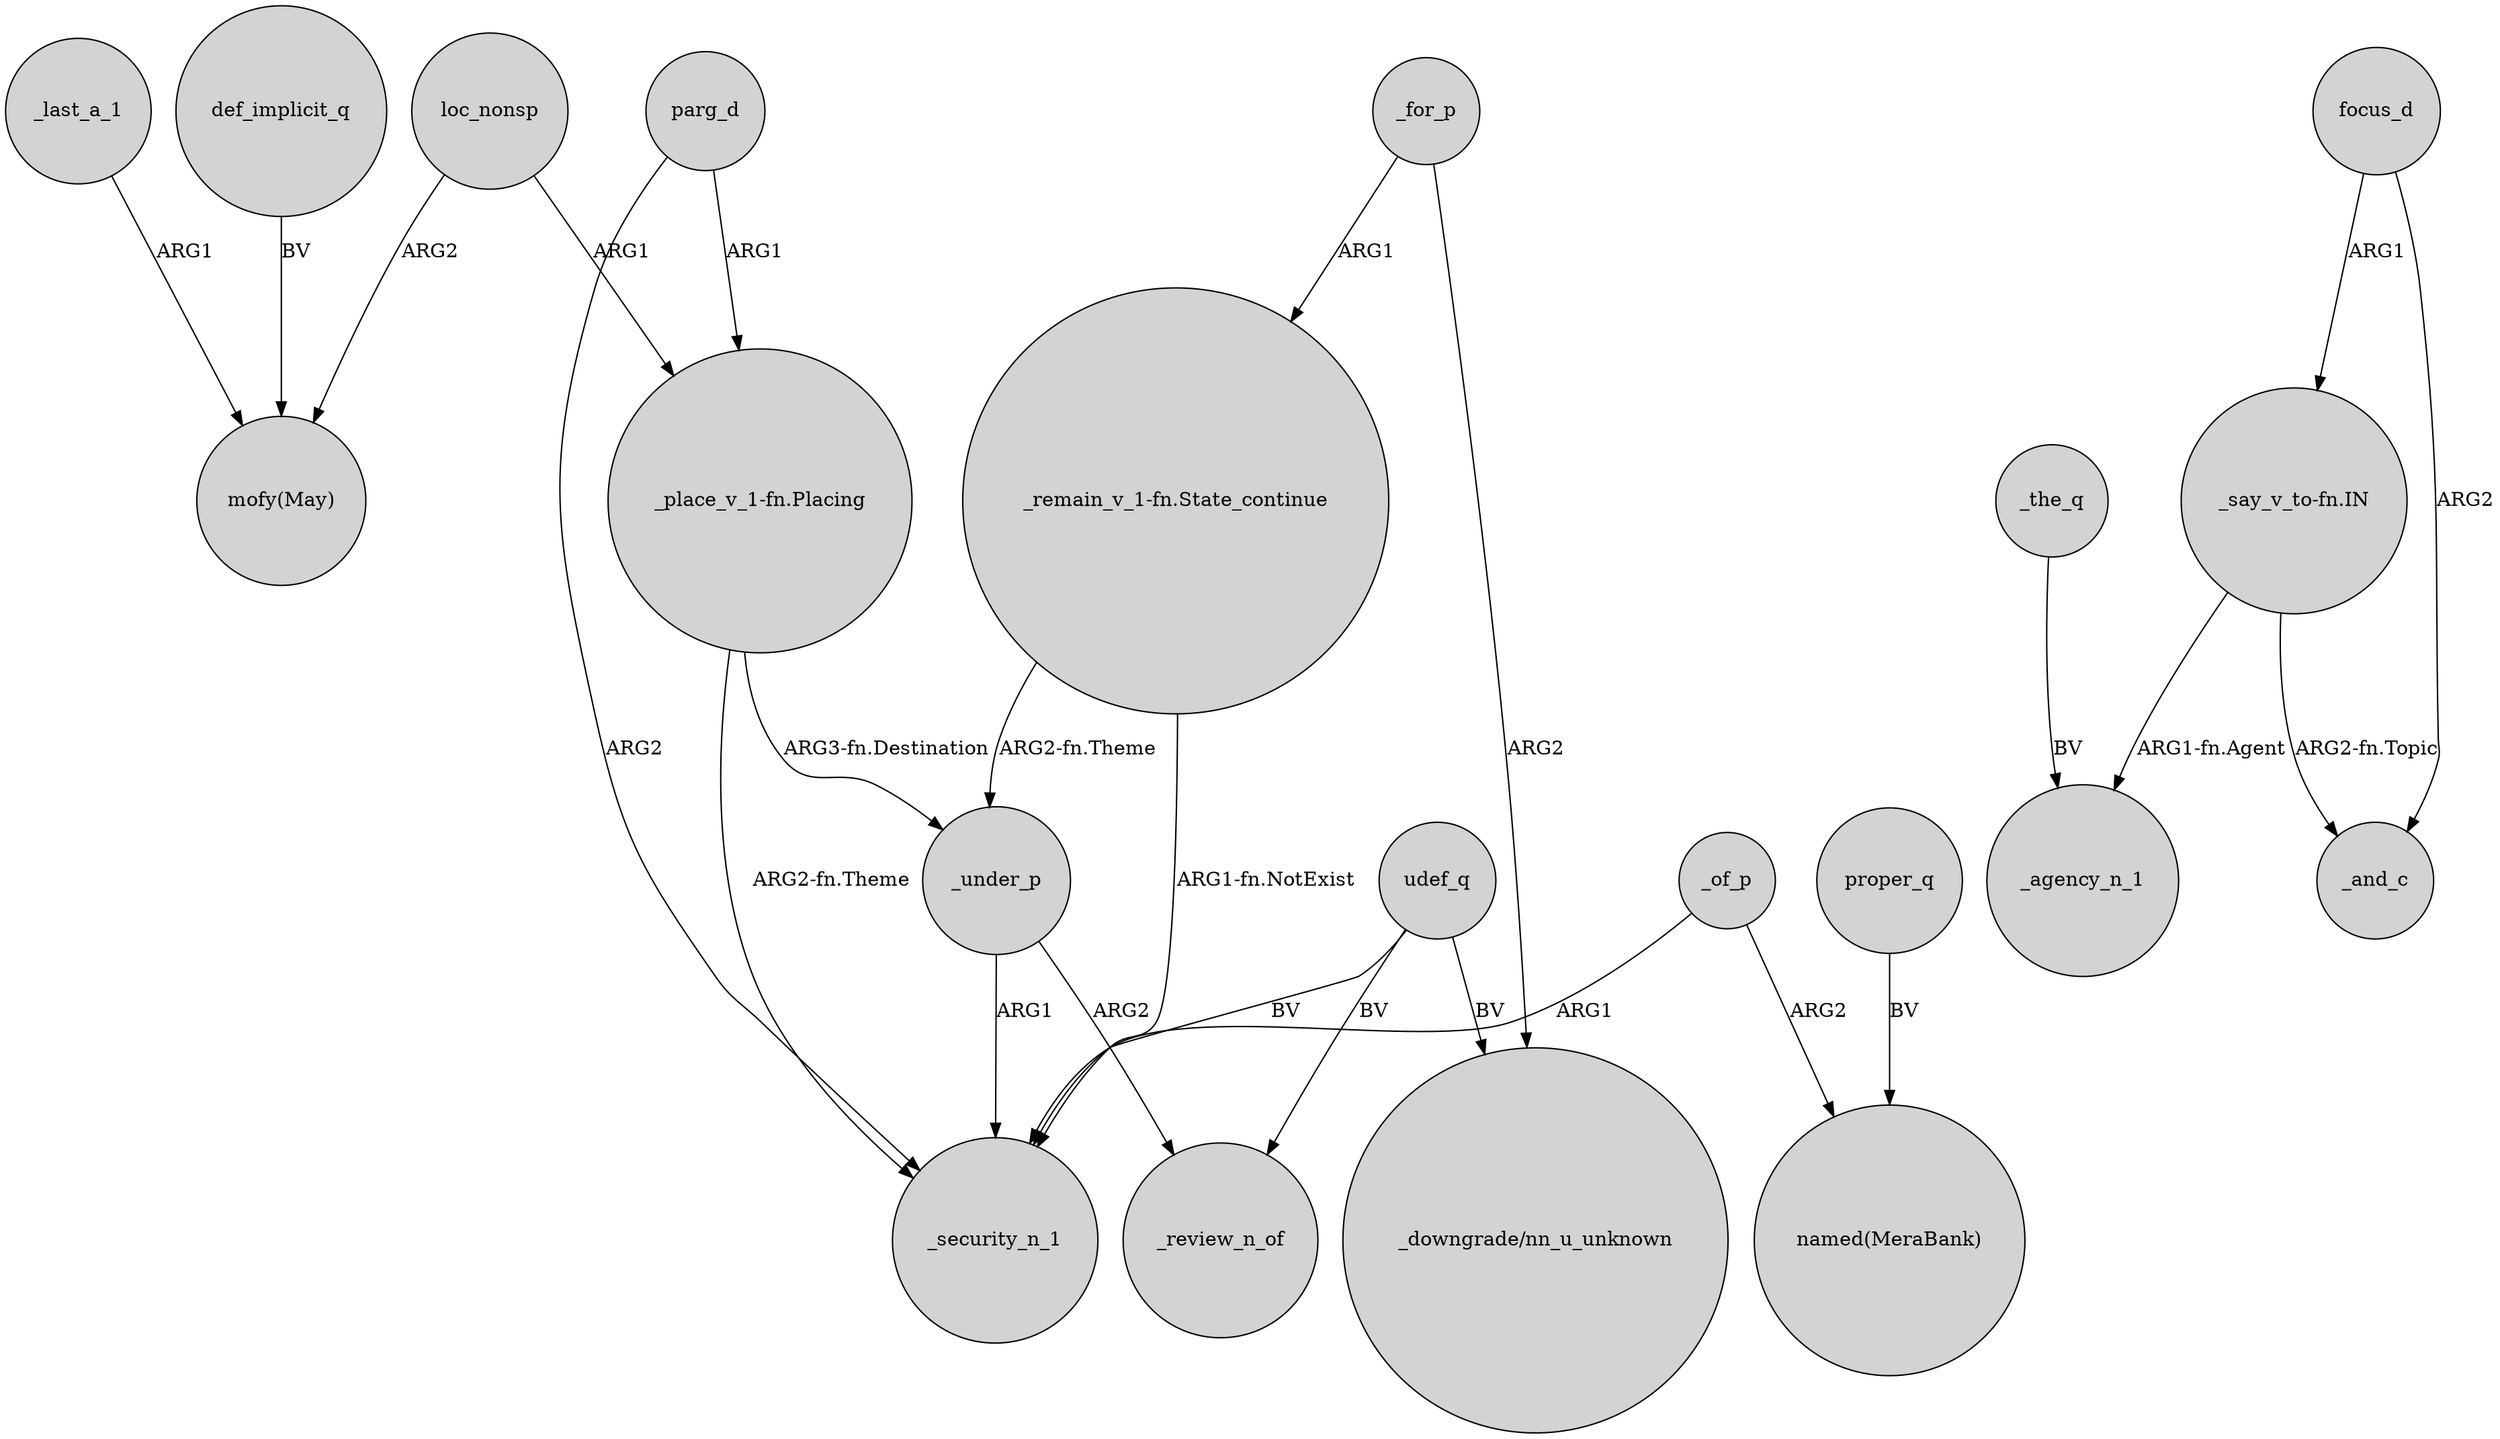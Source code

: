 digraph {
	node [shape=circle style=filled]
	_last_a_1 -> "mofy(May)" [label=ARG1]
	_the_q -> _agency_n_1 [label=BV]
	parg_d -> "_place_v_1-fn.Placing" [label=ARG1]
	"_say_v_to-fn.IN" -> _agency_n_1 [label="ARG1-fn.Agent"]
	loc_nonsp -> "mofy(May)" [label=ARG2]
	loc_nonsp -> "_place_v_1-fn.Placing" [label=ARG1]
	_for_p -> "_remain_v_1-fn.State_continue" [label=ARG1]
	def_implicit_q -> "mofy(May)" [label=BV]
	_for_p -> "_downgrade/nn_u_unknown" [label=ARG2]
	parg_d -> _security_n_1 [label=ARG2]
	udef_q -> _review_n_of [label=BV]
	proper_q -> "named(MeraBank)" [label=BV]
	focus_d -> "_say_v_to-fn.IN" [label=ARG1]
	focus_d -> _and_c [label=ARG2]
	_of_p -> "named(MeraBank)" [label=ARG2]
	"_place_v_1-fn.Placing" -> _under_p [label="ARG3-fn.Destination"]
	"_place_v_1-fn.Placing" -> _security_n_1 [label="ARG2-fn.Theme"]
	"_say_v_to-fn.IN" -> _and_c [label="ARG2-fn.Topic"]
	_under_p -> _security_n_1 [label=ARG1]
	"_remain_v_1-fn.State_continue" -> _security_n_1 [label="ARG1-fn.NotExist"]
	_under_p -> _review_n_of [label=ARG2]
	"_remain_v_1-fn.State_continue" -> _under_p [label="ARG2-fn.Theme"]
	udef_q -> "_downgrade/nn_u_unknown" [label=BV]
	_of_p -> _security_n_1 [label=ARG1]
	udef_q -> _security_n_1 [label=BV]
}
